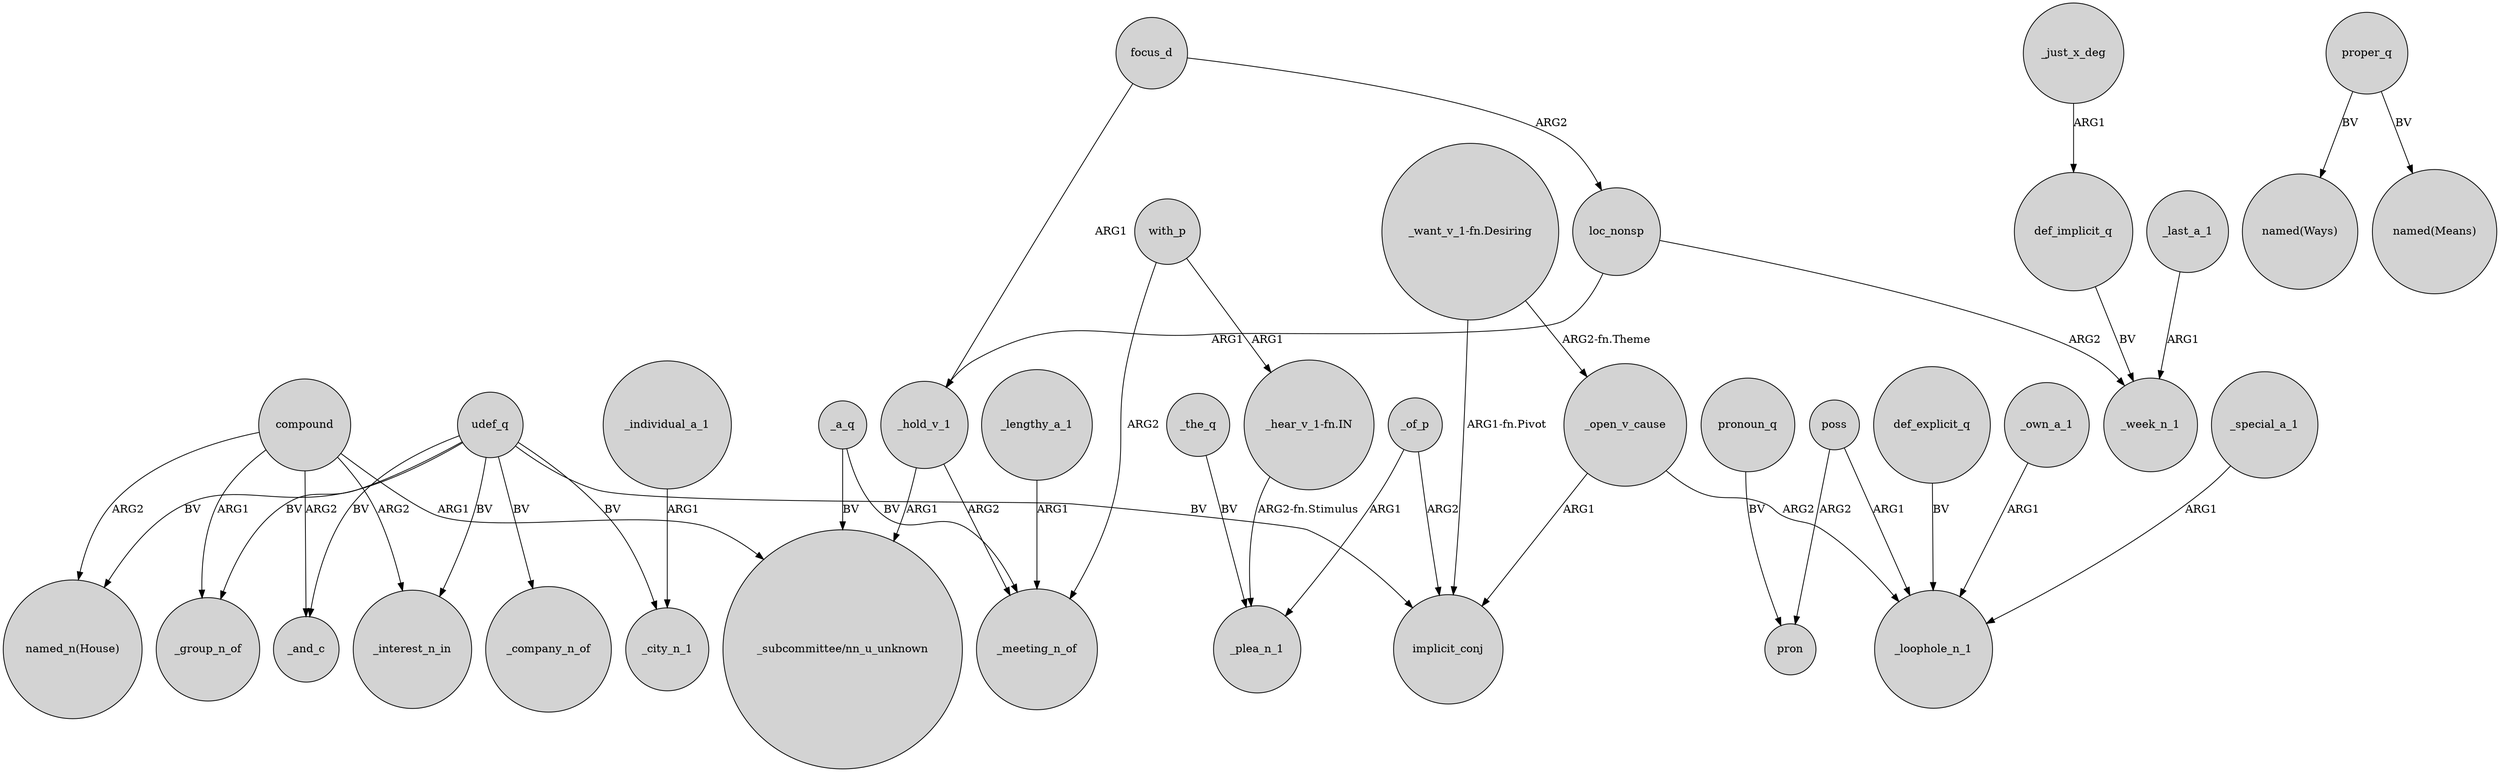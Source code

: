 digraph {
	node [shape=circle style=filled]
	udef_q -> "named_n(House)" [label=BV]
	_the_q -> _plea_n_1 [label=BV]
	focus_d -> loc_nonsp [label=ARG2]
	focus_d -> _hold_v_1 [label=ARG1]
	_open_v_cause -> implicit_conj [label=ARG1]
	def_implicit_q -> _week_n_1 [label=BV]
	"_want_v_1-fn.Desiring" -> implicit_conj [label="ARG1-fn.Pivot"]
	poss -> pron [label=ARG2]
	_hold_v_1 -> _meeting_n_of [label=ARG2]
	"_want_v_1-fn.Desiring" -> _open_v_cause [label="ARG2-fn.Theme"]
	_hold_v_1 -> "_subcommittee/nn_u_unknown" [label=ARG1]
	_open_v_cause -> _loophole_n_1 [label=ARG2]
	_of_p -> _plea_n_1 [label=ARG1]
	udef_q -> _interest_n_in [label=BV]
	_special_a_1 -> _loophole_n_1 [label=ARG1]
	udef_q -> implicit_conj [label=BV]
	_a_q -> _meeting_n_of [label=BV]
	compound -> _interest_n_in [label=ARG2]
	poss -> _loophole_n_1 [label=ARG1]
	udef_q -> _city_n_1 [label=BV]
	def_explicit_q -> _loophole_n_1 [label=BV]
	pronoun_q -> pron [label=BV]
	loc_nonsp -> _week_n_1 [label=ARG2]
	compound -> _and_c [label=ARG2]
	_a_q -> "_subcommittee/nn_u_unknown" [label=BV]
	_individual_a_1 -> _city_n_1 [label=ARG1]
	loc_nonsp -> _hold_v_1 [label=ARG1]
	proper_q -> "named(Ways)" [label=BV]
	"_hear_v_1-fn.IN" -> _plea_n_1 [label="ARG2-fn.Stimulus"]
	_own_a_1 -> _loophole_n_1 [label=ARG1]
	_last_a_1 -> _week_n_1 [label=ARG1]
	_lengthy_a_1 -> _meeting_n_of [label=ARG1]
	compound -> "named_n(House)" [label=ARG2]
	_of_p -> implicit_conj [label=ARG2]
	with_p -> "_hear_v_1-fn.IN" [label=ARG1]
	with_p -> _meeting_n_of [label=ARG2]
	udef_q -> _company_n_of [label=BV]
	udef_q -> _and_c [label=BV]
	udef_q -> _group_n_of [label=BV]
	compound -> _group_n_of [label=ARG1]
	proper_q -> "named(Means)" [label=BV]
	_just_x_deg -> def_implicit_q [label=ARG1]
	compound -> "_subcommittee/nn_u_unknown" [label=ARG1]
}
